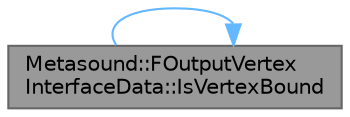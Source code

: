 digraph "Metasound::FOutputVertexInterfaceData::IsVertexBound"
{
 // INTERACTIVE_SVG=YES
 // LATEX_PDF_SIZE
  bgcolor="transparent";
  edge [fontname=Helvetica,fontsize=10,labelfontname=Helvetica,labelfontsize=10];
  node [fontname=Helvetica,fontsize=10,shape=box,height=0.2,width=0.4];
  rankdir="LR";
  Node1 [id="Node000001",label="Metasound::FOutputVertex\lInterfaceData::IsVertexBound",height=0.2,width=0.4,color="gray40", fillcolor="grey60", style="filled", fontcolor="black",tooltip="Returns true if a vertex with the given vertex name exists and is bound to a data reference."];
  Node1 -> Node1 [id="edge1_Node000001_Node000001",color="steelblue1",style="solid",tooltip=" "];
}
